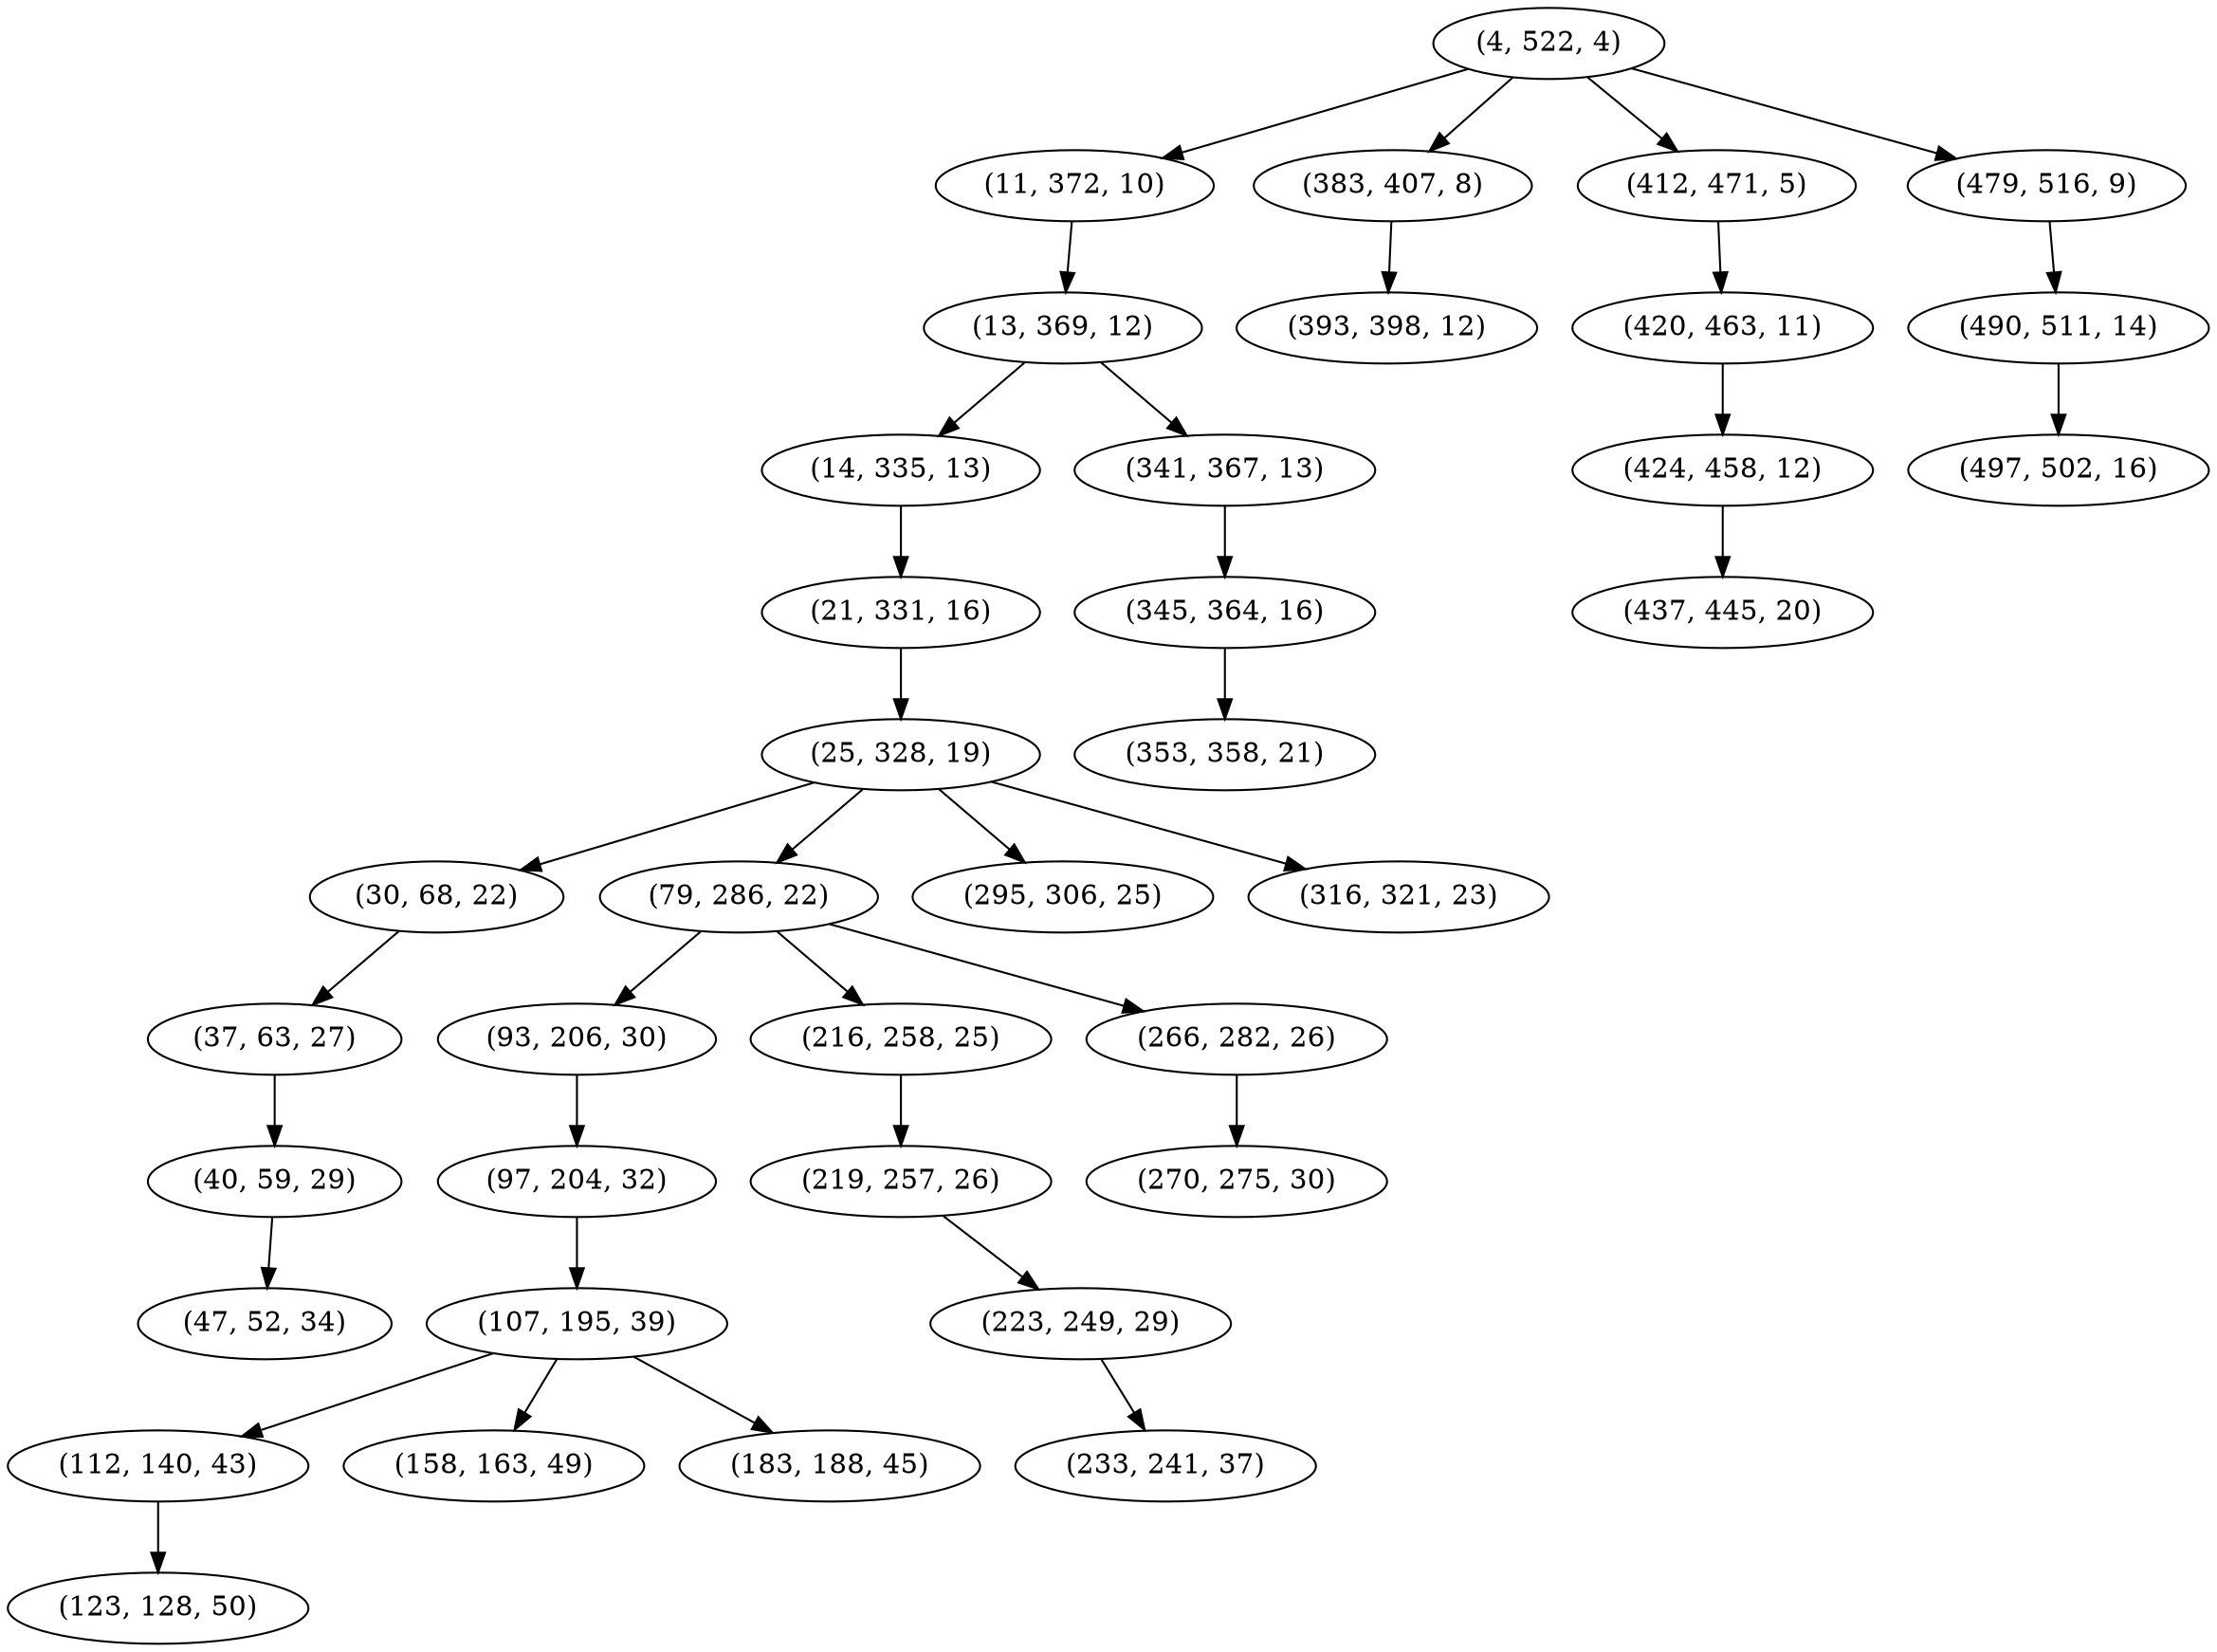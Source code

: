 digraph tree {
    "(4, 522, 4)";
    "(11, 372, 10)";
    "(13, 369, 12)";
    "(14, 335, 13)";
    "(21, 331, 16)";
    "(25, 328, 19)";
    "(30, 68, 22)";
    "(37, 63, 27)";
    "(40, 59, 29)";
    "(47, 52, 34)";
    "(79, 286, 22)";
    "(93, 206, 30)";
    "(97, 204, 32)";
    "(107, 195, 39)";
    "(112, 140, 43)";
    "(123, 128, 50)";
    "(158, 163, 49)";
    "(183, 188, 45)";
    "(216, 258, 25)";
    "(219, 257, 26)";
    "(223, 249, 29)";
    "(233, 241, 37)";
    "(266, 282, 26)";
    "(270, 275, 30)";
    "(295, 306, 25)";
    "(316, 321, 23)";
    "(341, 367, 13)";
    "(345, 364, 16)";
    "(353, 358, 21)";
    "(383, 407, 8)";
    "(393, 398, 12)";
    "(412, 471, 5)";
    "(420, 463, 11)";
    "(424, 458, 12)";
    "(437, 445, 20)";
    "(479, 516, 9)";
    "(490, 511, 14)";
    "(497, 502, 16)";
    "(4, 522, 4)" -> "(11, 372, 10)";
    "(4, 522, 4)" -> "(383, 407, 8)";
    "(4, 522, 4)" -> "(412, 471, 5)";
    "(4, 522, 4)" -> "(479, 516, 9)";
    "(11, 372, 10)" -> "(13, 369, 12)";
    "(13, 369, 12)" -> "(14, 335, 13)";
    "(13, 369, 12)" -> "(341, 367, 13)";
    "(14, 335, 13)" -> "(21, 331, 16)";
    "(21, 331, 16)" -> "(25, 328, 19)";
    "(25, 328, 19)" -> "(30, 68, 22)";
    "(25, 328, 19)" -> "(79, 286, 22)";
    "(25, 328, 19)" -> "(295, 306, 25)";
    "(25, 328, 19)" -> "(316, 321, 23)";
    "(30, 68, 22)" -> "(37, 63, 27)";
    "(37, 63, 27)" -> "(40, 59, 29)";
    "(40, 59, 29)" -> "(47, 52, 34)";
    "(79, 286, 22)" -> "(93, 206, 30)";
    "(79, 286, 22)" -> "(216, 258, 25)";
    "(79, 286, 22)" -> "(266, 282, 26)";
    "(93, 206, 30)" -> "(97, 204, 32)";
    "(97, 204, 32)" -> "(107, 195, 39)";
    "(107, 195, 39)" -> "(112, 140, 43)";
    "(107, 195, 39)" -> "(158, 163, 49)";
    "(107, 195, 39)" -> "(183, 188, 45)";
    "(112, 140, 43)" -> "(123, 128, 50)";
    "(216, 258, 25)" -> "(219, 257, 26)";
    "(219, 257, 26)" -> "(223, 249, 29)";
    "(223, 249, 29)" -> "(233, 241, 37)";
    "(266, 282, 26)" -> "(270, 275, 30)";
    "(341, 367, 13)" -> "(345, 364, 16)";
    "(345, 364, 16)" -> "(353, 358, 21)";
    "(383, 407, 8)" -> "(393, 398, 12)";
    "(412, 471, 5)" -> "(420, 463, 11)";
    "(420, 463, 11)" -> "(424, 458, 12)";
    "(424, 458, 12)" -> "(437, 445, 20)";
    "(479, 516, 9)" -> "(490, 511, 14)";
    "(490, 511, 14)" -> "(497, 502, 16)";
}
